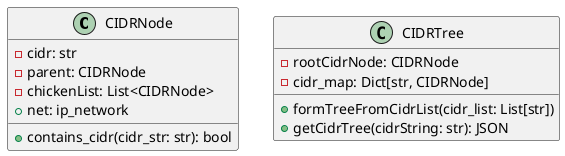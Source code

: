 @startuml
class CIDRNode {
  - cidr: str
  - parent: CIDRNode
  - chickenList: List<CIDRNode>
  + net: ip_network
  + contains_cidr(cidr_str: str): bool
}

class CIDRTree {
  - rootCidrNode: CIDRNode
  - cidr_map: Dict[str, CIDRNode]
  + formTreeFromCidrList(cidr_list: List[str])
  + getCidrTree(cidrString: str): JSON
}
@enduml
